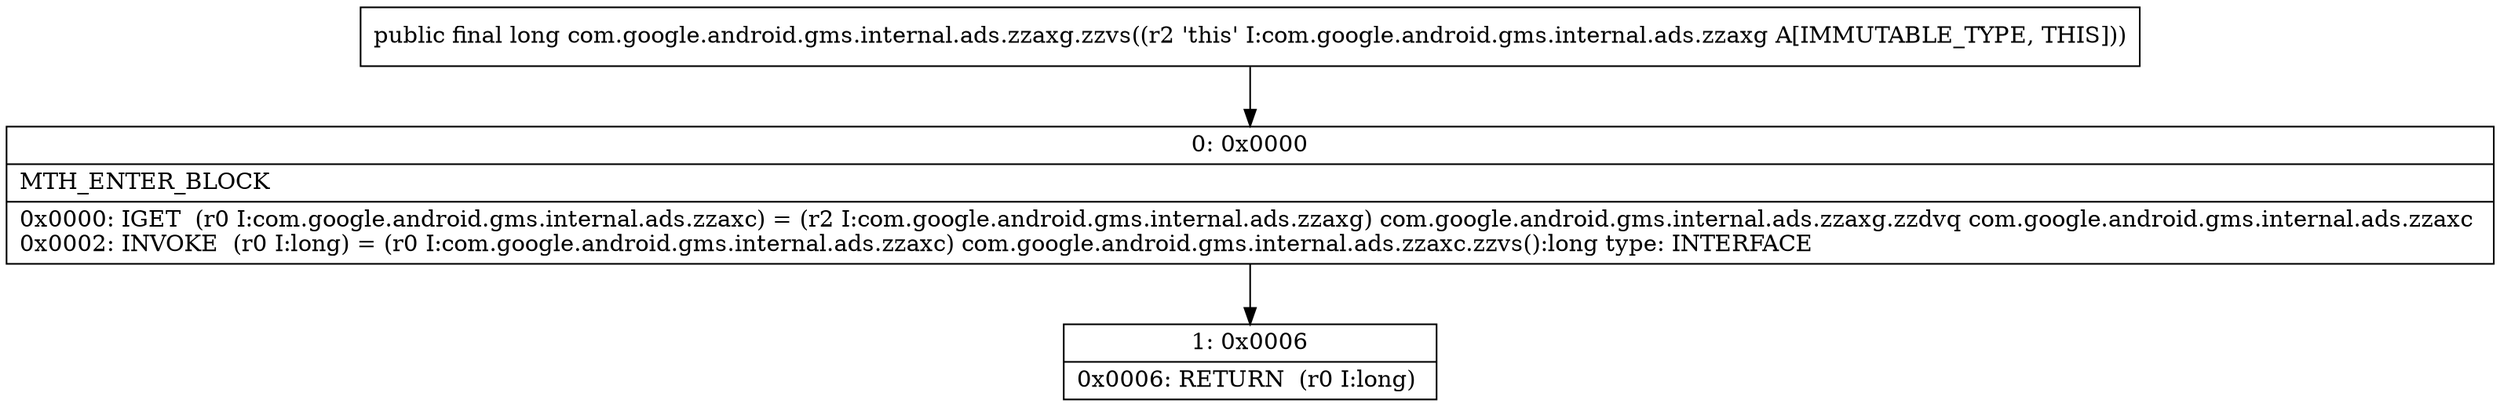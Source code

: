 digraph "CFG forcom.google.android.gms.internal.ads.zzaxg.zzvs()J" {
Node_0 [shape=record,label="{0\:\ 0x0000|MTH_ENTER_BLOCK\l|0x0000: IGET  (r0 I:com.google.android.gms.internal.ads.zzaxc) = (r2 I:com.google.android.gms.internal.ads.zzaxg) com.google.android.gms.internal.ads.zzaxg.zzdvq com.google.android.gms.internal.ads.zzaxc \l0x0002: INVOKE  (r0 I:long) = (r0 I:com.google.android.gms.internal.ads.zzaxc) com.google.android.gms.internal.ads.zzaxc.zzvs():long type: INTERFACE \l}"];
Node_1 [shape=record,label="{1\:\ 0x0006|0x0006: RETURN  (r0 I:long) \l}"];
MethodNode[shape=record,label="{public final long com.google.android.gms.internal.ads.zzaxg.zzvs((r2 'this' I:com.google.android.gms.internal.ads.zzaxg A[IMMUTABLE_TYPE, THIS])) }"];
MethodNode -> Node_0;
Node_0 -> Node_1;
}


